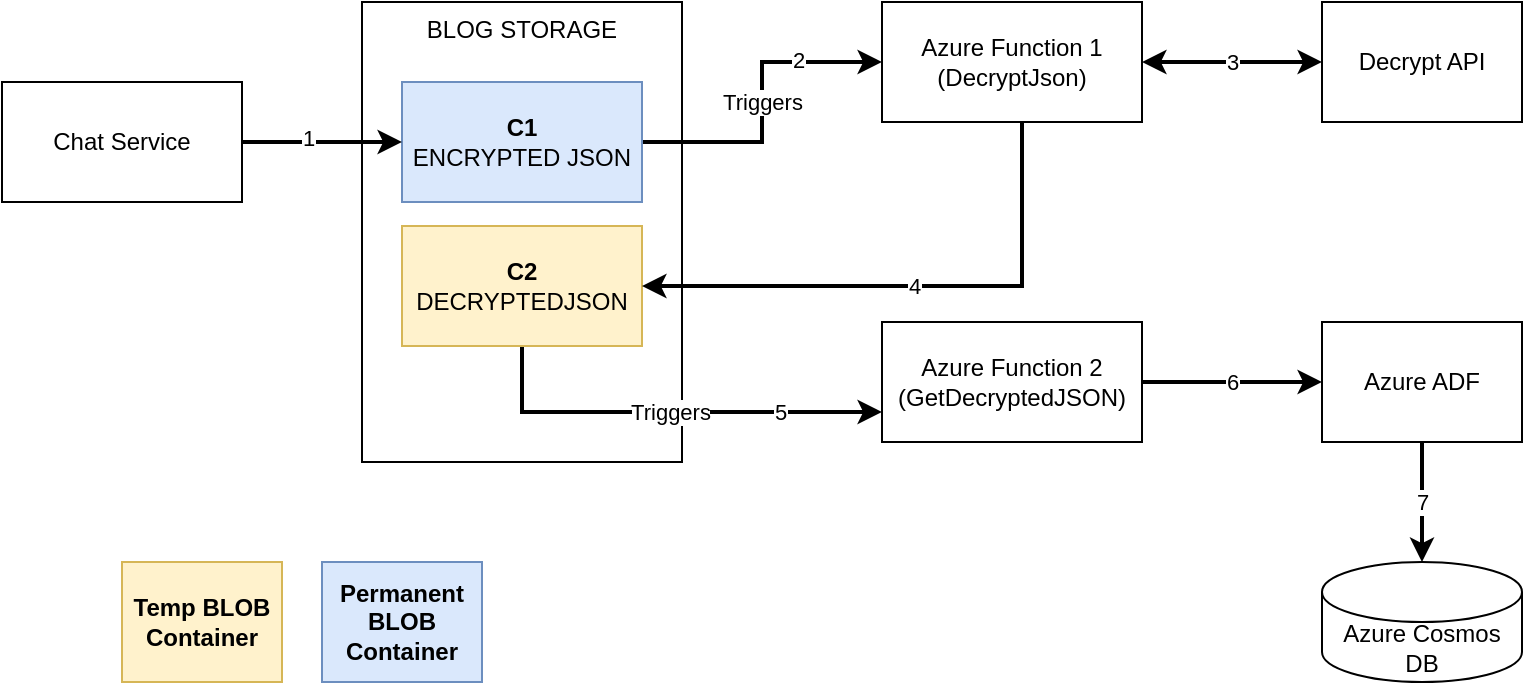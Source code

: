 <mxfile version="20.1.1" type="github">
  <diagram id="sZPvFUFMKZ4F_imw59td" name="Page-1">
    <mxGraphModel dx="2035" dy="588" grid="1" gridSize="10" guides="1" tooltips="1" connect="1" arrows="1" fold="1" page="1" pageScale="1" pageWidth="850" pageHeight="1100" math="0" shadow="0">
      <root>
        <mxCell id="0" />
        <mxCell id="1" parent="0" />
        <mxCell id="BF5fTVdqFxl0USWXwOXD-2" value="BLOG STORAGE" style="rounded=0;whiteSpace=wrap;html=1;verticalAlign=top;" vertex="1" parent="1">
          <mxGeometry x="120" y="120" width="160" height="230" as="geometry" />
        </mxCell>
        <mxCell id="BF5fTVdqFxl0USWXwOXD-19" value="Triggers" style="edgeStyle=orthogonalEdgeStyle;rounded=0;orthogonalLoop=1;jettySize=auto;html=1;entryX=0;entryY=0.75;entryDx=0;entryDy=0;startArrow=none;startFill=0;strokeWidth=2;" edge="1" parent="1" source="BF5fTVdqFxl0USWXwOXD-3" target="BF5fTVdqFxl0USWXwOXD-18">
          <mxGeometry relative="1" as="geometry">
            <Array as="points">
              <mxPoint x="200" y="325" />
            </Array>
          </mxGeometry>
        </mxCell>
        <mxCell id="BF5fTVdqFxl0USWXwOXD-20" value="5" style="edgeLabel;html=1;align=center;verticalAlign=middle;resizable=0;points=[];" vertex="1" connectable="0" parent="BF5fTVdqFxl0USWXwOXD-19">
          <mxGeometry x="0.515" relative="1" as="geometry">
            <mxPoint as="offset" />
          </mxGeometry>
        </mxCell>
        <mxCell id="BF5fTVdqFxl0USWXwOXD-3" value="&lt;b&gt;C2&lt;/b&gt;&lt;br&gt;DECRYPTEDJSON" style="rounded=0;whiteSpace=wrap;html=1;fillColor=#fff2cc;strokeColor=#d6b656;" vertex="1" parent="1">
          <mxGeometry x="140" y="232" width="120" height="60" as="geometry" />
        </mxCell>
        <mxCell id="BF5fTVdqFxl0USWXwOXD-9" value="Triggers" style="edgeStyle=orthogonalEdgeStyle;rounded=0;orthogonalLoop=1;jettySize=auto;html=1;entryX=0;entryY=0.5;entryDx=0;entryDy=0;startArrow=none;startFill=0;strokeWidth=2;" edge="1" parent="1" source="BF5fTVdqFxl0USWXwOXD-4" target="BF5fTVdqFxl0USWXwOXD-8">
          <mxGeometry relative="1" as="geometry" />
        </mxCell>
        <mxCell id="BF5fTVdqFxl0USWXwOXD-11" value="2" style="edgeLabel;html=1;align=center;verticalAlign=middle;resizable=0;points=[];" vertex="1" connectable="0" parent="BF5fTVdqFxl0USWXwOXD-9">
          <mxGeometry x="0.466" y="1" relative="1" as="geometry">
            <mxPoint as="offset" />
          </mxGeometry>
        </mxCell>
        <mxCell id="BF5fTVdqFxl0USWXwOXD-4" value="&lt;b&gt;C1&lt;br&gt;&lt;/b&gt;ENCRYPTED JSON" style="rounded=0;whiteSpace=wrap;html=1;fillColor=#dae8fc;strokeColor=#6c8ebf;" vertex="1" parent="1">
          <mxGeometry x="140" y="160" width="120" height="60" as="geometry" />
        </mxCell>
        <mxCell id="BF5fTVdqFxl0USWXwOXD-6" style="edgeStyle=orthogonalEdgeStyle;rounded=0;orthogonalLoop=1;jettySize=auto;html=1;entryX=0;entryY=0.5;entryDx=0;entryDy=0;startArrow=none;startFill=0;strokeWidth=2;" edge="1" parent="1" source="BF5fTVdqFxl0USWXwOXD-5" target="BF5fTVdqFxl0USWXwOXD-4">
          <mxGeometry relative="1" as="geometry" />
        </mxCell>
        <mxCell id="BF5fTVdqFxl0USWXwOXD-7" value="1" style="edgeLabel;html=1;align=center;verticalAlign=middle;resizable=0;points=[];" vertex="1" connectable="0" parent="BF5fTVdqFxl0USWXwOXD-6">
          <mxGeometry x="-0.172" y="2" relative="1" as="geometry">
            <mxPoint as="offset" />
          </mxGeometry>
        </mxCell>
        <mxCell id="BF5fTVdqFxl0USWXwOXD-5" value="Chat Service" style="rounded=0;whiteSpace=wrap;html=1;" vertex="1" parent="1">
          <mxGeometry x="-60" y="160" width="120" height="60" as="geometry" />
        </mxCell>
        <mxCell id="BF5fTVdqFxl0USWXwOXD-14" value="3" style="edgeStyle=orthogonalEdgeStyle;rounded=0;orthogonalLoop=1;jettySize=auto;html=1;startArrow=classic;startFill=1;strokeWidth=2;" edge="1" parent="1" source="BF5fTVdqFxl0USWXwOXD-8" target="BF5fTVdqFxl0USWXwOXD-10">
          <mxGeometry relative="1" as="geometry" />
        </mxCell>
        <mxCell id="BF5fTVdqFxl0USWXwOXD-17" value="4" style="edgeStyle=orthogonalEdgeStyle;rounded=0;orthogonalLoop=1;jettySize=auto;html=1;entryX=1;entryY=0.5;entryDx=0;entryDy=0;startArrow=none;startFill=0;strokeWidth=2;" edge="1" parent="1" source="BF5fTVdqFxl0USWXwOXD-8" target="BF5fTVdqFxl0USWXwOXD-3">
          <mxGeometry relative="1" as="geometry">
            <Array as="points">
              <mxPoint x="450" y="262" />
            </Array>
          </mxGeometry>
        </mxCell>
        <mxCell id="BF5fTVdqFxl0USWXwOXD-8" value="Azure Function 1&lt;br&gt;(DecryptJson)" style="rounded=0;whiteSpace=wrap;html=1;verticalAlign=middle;" vertex="1" parent="1">
          <mxGeometry x="380" y="120" width="130" height="60" as="geometry" />
        </mxCell>
        <mxCell id="BF5fTVdqFxl0USWXwOXD-10" value="Decrypt API" style="rounded=0;whiteSpace=wrap;html=1;" vertex="1" parent="1">
          <mxGeometry x="600" y="120" width="100" height="60" as="geometry" />
        </mxCell>
        <mxCell id="BF5fTVdqFxl0USWXwOXD-27" value="6" style="edgeStyle=orthogonalEdgeStyle;rounded=0;orthogonalLoop=1;jettySize=auto;html=1;entryX=0;entryY=0.5;entryDx=0;entryDy=0;startArrow=none;startFill=0;strokeWidth=2;" edge="1" parent="1" source="BF5fTVdqFxl0USWXwOXD-18" target="BF5fTVdqFxl0USWXwOXD-24">
          <mxGeometry relative="1" as="geometry" />
        </mxCell>
        <mxCell id="BF5fTVdqFxl0USWXwOXD-18" value="Azure Function 2&lt;br&gt;(GetDecryptedJSON)" style="rounded=0;whiteSpace=wrap;html=1;verticalAlign=middle;" vertex="1" parent="1">
          <mxGeometry x="380" y="280" width="130" height="60" as="geometry" />
        </mxCell>
        <mxCell id="BF5fTVdqFxl0USWXwOXD-22" value="&lt;b&gt;Temp BLOB Container&lt;/b&gt;" style="rounded=0;whiteSpace=wrap;html=1;fillColor=#fff2cc;strokeColor=#d6b656;" vertex="1" parent="1">
          <mxGeometry y="400" width="80" height="60" as="geometry" />
        </mxCell>
        <mxCell id="BF5fTVdqFxl0USWXwOXD-23" value="&lt;b&gt;Permanent BLOB Container&lt;/b&gt;" style="rounded=0;whiteSpace=wrap;html=1;fillColor=#dae8fc;strokeColor=#6c8ebf;" vertex="1" parent="1">
          <mxGeometry x="100" y="400" width="80" height="60" as="geometry" />
        </mxCell>
        <mxCell id="BF5fTVdqFxl0USWXwOXD-26" value="7" style="edgeStyle=orthogonalEdgeStyle;rounded=0;orthogonalLoop=1;jettySize=auto;html=1;entryX=0.5;entryY=0;entryDx=0;entryDy=0;entryPerimeter=0;startArrow=none;startFill=0;strokeWidth=2;" edge="1" parent="1" source="BF5fTVdqFxl0USWXwOXD-24" target="BF5fTVdqFxl0USWXwOXD-25">
          <mxGeometry relative="1" as="geometry" />
        </mxCell>
        <mxCell id="BF5fTVdqFxl0USWXwOXD-24" value="Azure ADF" style="rounded=0;whiteSpace=wrap;html=1;verticalAlign=middle;" vertex="1" parent="1">
          <mxGeometry x="600" y="280" width="100" height="60" as="geometry" />
        </mxCell>
        <mxCell id="BF5fTVdqFxl0USWXwOXD-25" value="Azure Cosmos DB" style="shape=cylinder3;whiteSpace=wrap;html=1;boundedLbl=1;backgroundOutline=1;size=15;" vertex="1" parent="1">
          <mxGeometry x="600" y="400" width="100" height="60" as="geometry" />
        </mxCell>
      </root>
    </mxGraphModel>
  </diagram>
</mxfile>
